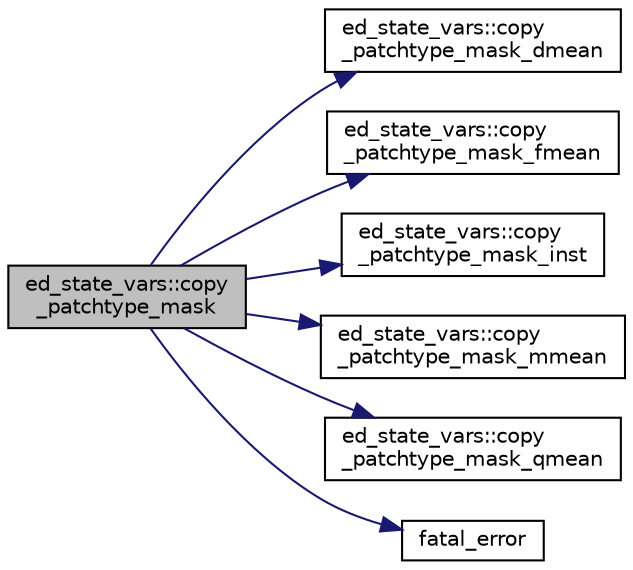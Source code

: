 digraph "ed_state_vars::copy_patchtype_mask"
{
 // LATEX_PDF_SIZE
  edge [fontname="Helvetica",fontsize="10",labelfontname="Helvetica",labelfontsize="10"];
  node [fontname="Helvetica",fontsize="10",shape=record];
  rankdir="LR";
  Node1 [label="ed_state_vars::copy\l_patchtype_mask",height=0.2,width=0.4,color="black", fillcolor="grey75", style="filled", fontcolor="black",tooltip="Copies part of cohorts from one place to another. (only the ones where mask is .true...."];
  Node1 -> Node2 [color="midnightblue",fontsize="10",style="solid"];
  Node2 [label="ed_state_vars::copy\l_patchtype_mask_dmean",height=0.2,width=0.4,color="black", fillcolor="white", style="filled",URL="$namespaceed__state__vars.html#a411d90a5fd9b3a25fdb7d149637db7e2",tooltip="Copies the cohort-level variables that are dmean."];
  Node1 -> Node3 [color="midnightblue",fontsize="10",style="solid"];
  Node3 [label="ed_state_vars::copy\l_patchtype_mask_fmean",height=0.2,width=0.4,color="black", fillcolor="white", style="filled",URL="$namespaceed__state__vars.html#a2db3f30821599bfbbc83fb91bd0b00b5",tooltip="Copies the cohort-level variables that are fmean."];
  Node1 -> Node4 [color="midnightblue",fontsize="10",style="solid"];
  Node4 [label="ed_state_vars::copy\l_patchtype_mask_inst",height=0.2,width=0.4,color="black", fillcolor="white", style="filled",URL="$namespaceed__state__vars.html#a33fc63e73e6503b7c1dd90af0d954c8f",tooltip="Copies the cohort-level variables that are not fmean, dmean, mmean, mmsqu, qmean, and qmsqu."];
  Node1 -> Node5 [color="midnightblue",fontsize="10",style="solid"];
  Node5 [label="ed_state_vars::copy\l_patchtype_mask_mmean",height=0.2,width=0.4,color="black", fillcolor="white", style="filled",URL="$namespaceed__state__vars.html#a2be9e087d841d6e931fa8fb6648a2a56",tooltip="Copies the cohort-level variables that are mmean or mmsqu."];
  Node1 -> Node6 [color="midnightblue",fontsize="10",style="solid"];
  Node6 [label="ed_state_vars::copy\l_patchtype_mask_qmean",height=0.2,width=0.4,color="black", fillcolor="white", style="filled",URL="$namespaceed__state__vars.html#aa8cec33a472499c3e80bc1a281c9eba0",tooltip="Copies the cohort-level variables that are qmean or qmsqu."];
  Node1 -> Node7 [color="midnightblue",fontsize="10",style="solid"];
  Node7 [label="fatal_error",height=0.2,width=0.4,color="black", fillcolor="white", style="filled",URL="$fatal__error_8_f90.html#a2a2bff228716ab48a81c795b348d1665",tooltip=" "];
}

